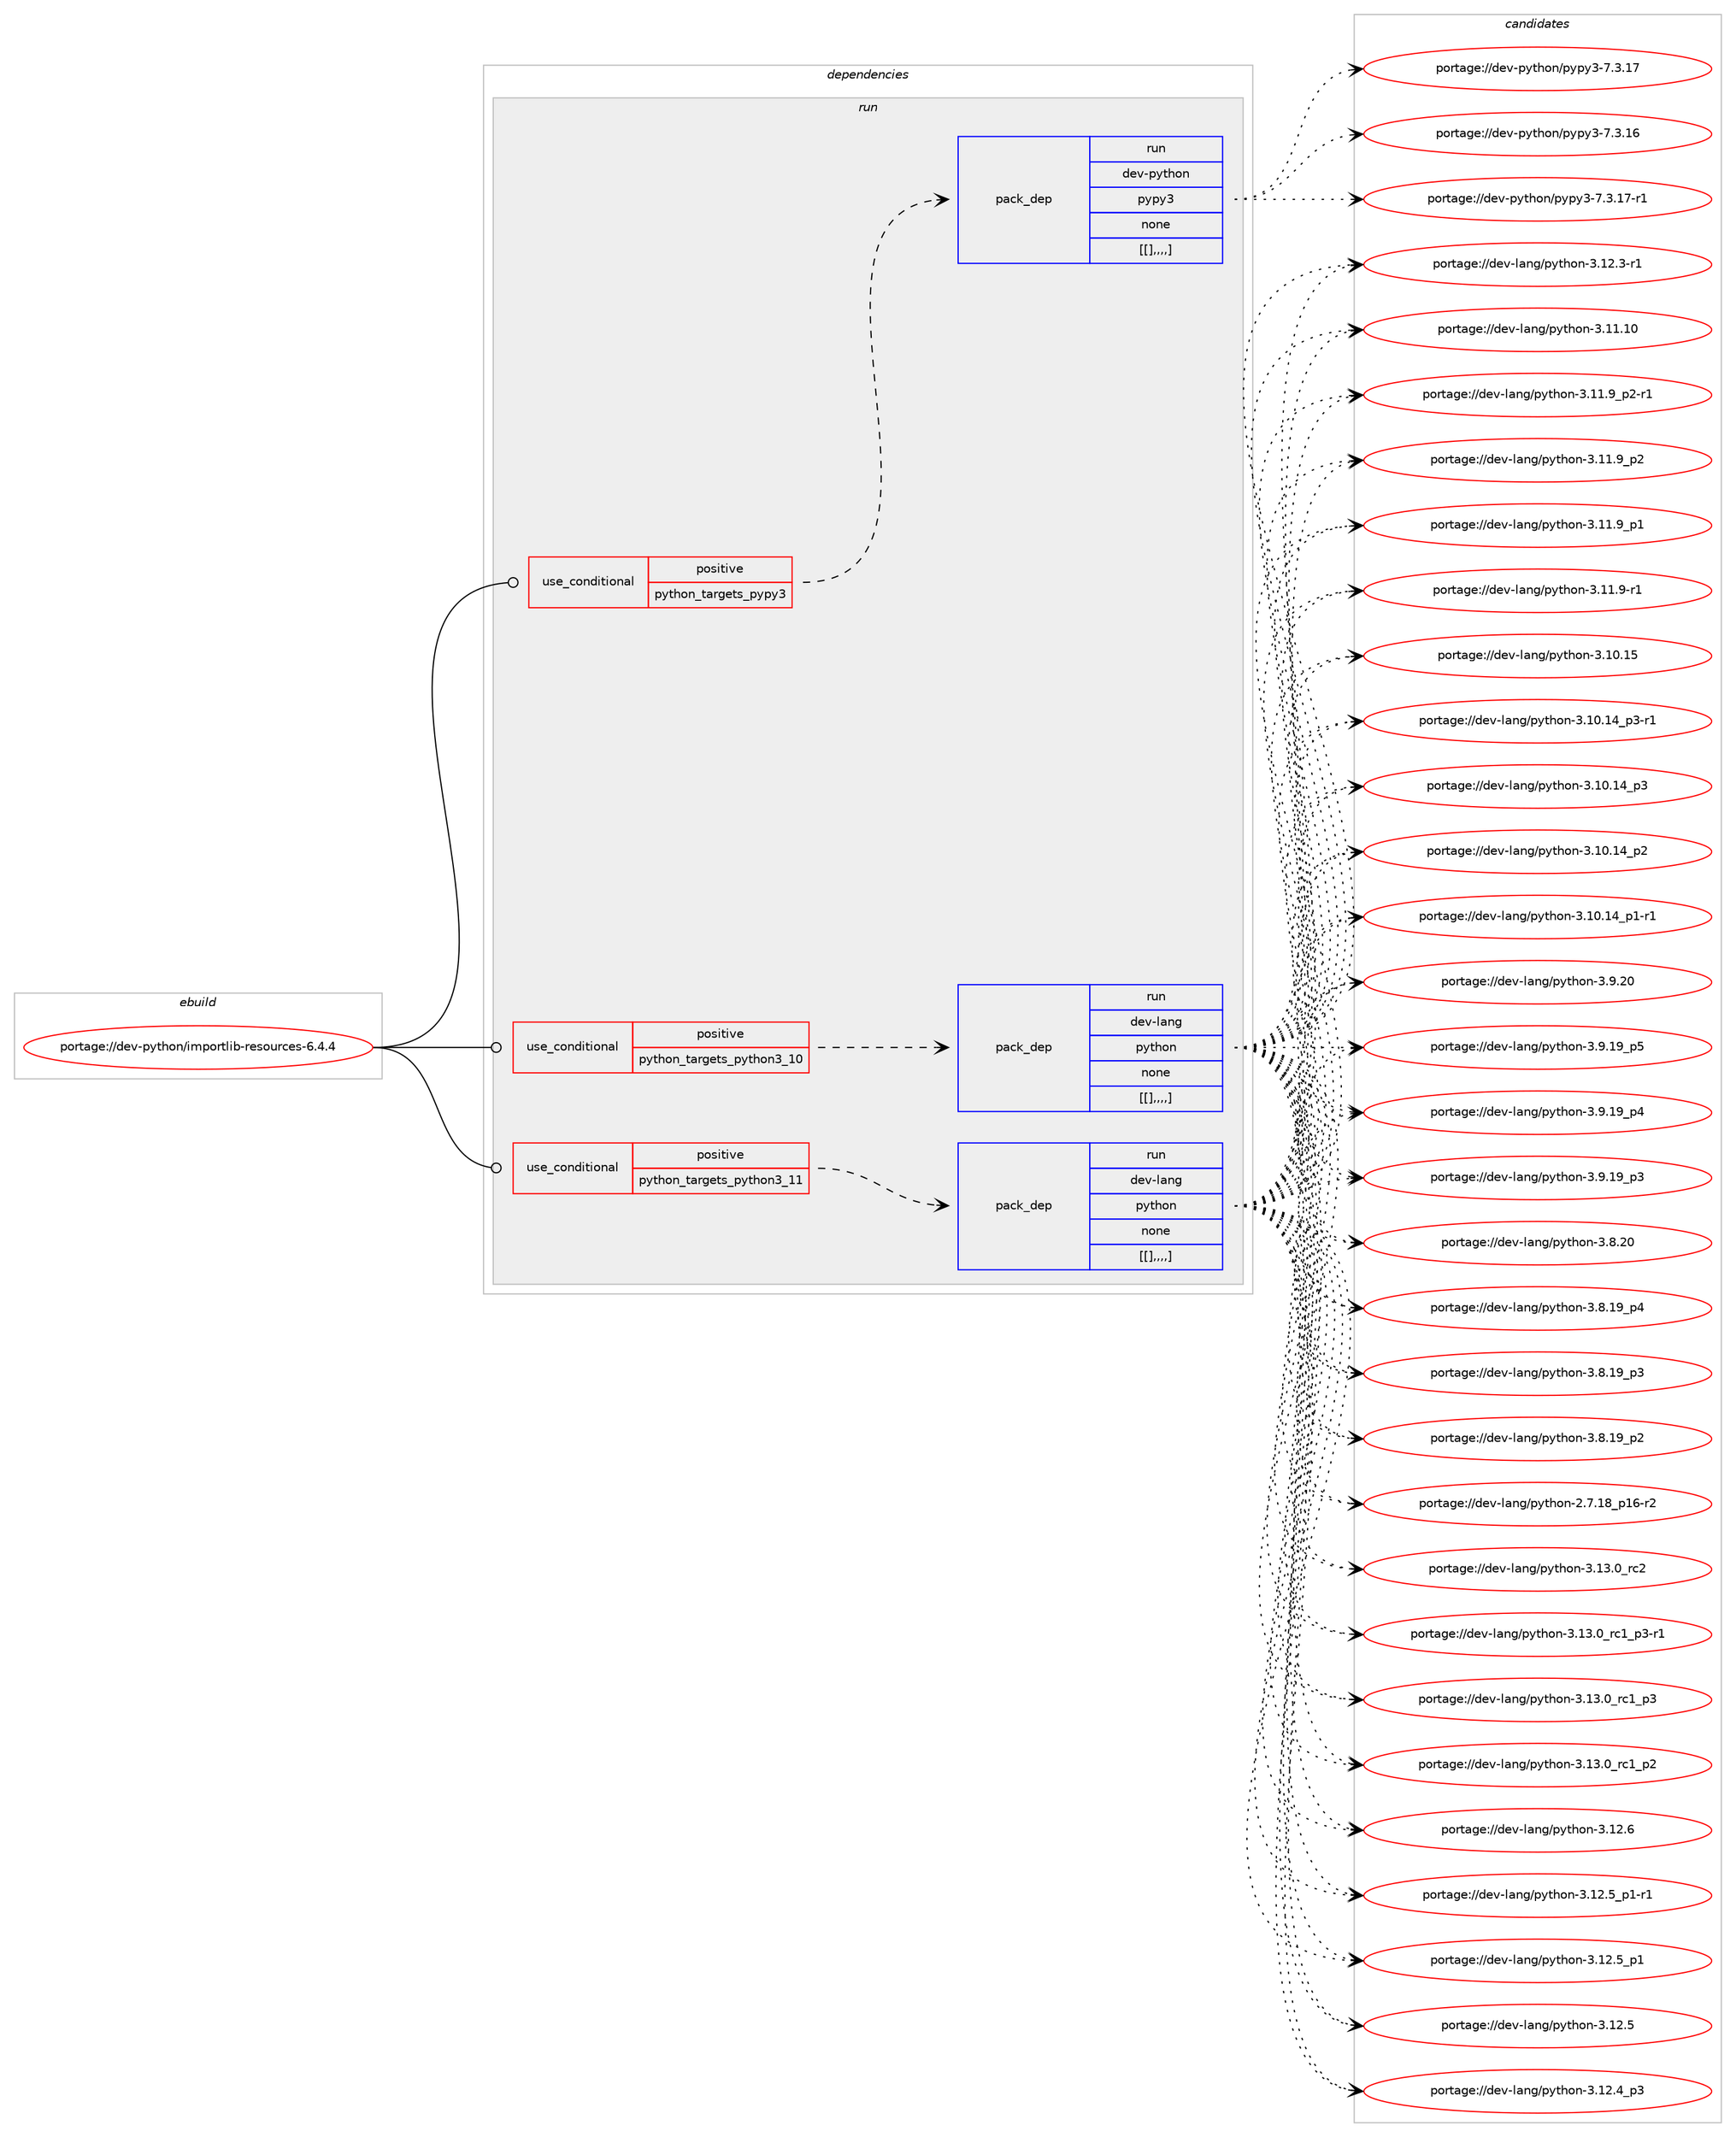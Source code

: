 digraph prolog {

# *************
# Graph options
# *************

newrank=true;
concentrate=true;
compound=true;
graph [rankdir=LR,fontname=Helvetica,fontsize=10,ranksep=1.5];#, ranksep=2.5, nodesep=0.2];
edge  [arrowhead=vee];
node  [fontname=Helvetica,fontsize=10];

# **********
# The ebuild
# **********

subgraph cluster_leftcol {
color=gray;
label=<<i>ebuild</i>>;
id [label="portage://dev-python/importlib-resources-6.4.4", color=red, width=4, href="../dev-python/importlib-resources-6.4.4.svg"];
}

# ****************
# The dependencies
# ****************

subgraph cluster_midcol {
color=gray;
label=<<i>dependencies</i>>;
subgraph cluster_compile {
fillcolor="#eeeeee";
style=filled;
label=<<i>compile</i>>;
}
subgraph cluster_compileandrun {
fillcolor="#eeeeee";
style=filled;
label=<<i>compile and run</i>>;
}
subgraph cluster_run {
fillcolor="#eeeeee";
style=filled;
label=<<i>run</i>>;
subgraph cond34175 {
dependency149211 [label=<<TABLE BORDER="0" CELLBORDER="1" CELLSPACING="0" CELLPADDING="4"><TR><TD ROWSPAN="3" CELLPADDING="10">use_conditional</TD></TR><TR><TD>positive</TD></TR><TR><TD>python_targets_pypy3</TD></TR></TABLE>>, shape=none, color=red];
subgraph pack113818 {
dependency149212 [label=<<TABLE BORDER="0" CELLBORDER="1" CELLSPACING="0" CELLPADDING="4" WIDTH="220"><TR><TD ROWSPAN="6" CELLPADDING="30">pack_dep</TD></TR><TR><TD WIDTH="110">run</TD></TR><TR><TD>dev-python</TD></TR><TR><TD>pypy3</TD></TR><TR><TD>none</TD></TR><TR><TD>[[],,,,]</TD></TR></TABLE>>, shape=none, color=blue];
}
dependency149211:e -> dependency149212:w [weight=20,style="dashed",arrowhead="vee"];
}
id:e -> dependency149211:w [weight=20,style="solid",arrowhead="odot"];
subgraph cond34176 {
dependency149213 [label=<<TABLE BORDER="0" CELLBORDER="1" CELLSPACING="0" CELLPADDING="4"><TR><TD ROWSPAN="3" CELLPADDING="10">use_conditional</TD></TR><TR><TD>positive</TD></TR><TR><TD>python_targets_python3_10</TD></TR></TABLE>>, shape=none, color=red];
subgraph pack113819 {
dependency149214 [label=<<TABLE BORDER="0" CELLBORDER="1" CELLSPACING="0" CELLPADDING="4" WIDTH="220"><TR><TD ROWSPAN="6" CELLPADDING="30">pack_dep</TD></TR><TR><TD WIDTH="110">run</TD></TR><TR><TD>dev-lang</TD></TR><TR><TD>python</TD></TR><TR><TD>none</TD></TR><TR><TD>[[],,,,]</TD></TR></TABLE>>, shape=none, color=blue];
}
dependency149213:e -> dependency149214:w [weight=20,style="dashed",arrowhead="vee"];
}
id:e -> dependency149213:w [weight=20,style="solid",arrowhead="odot"];
subgraph cond34177 {
dependency149215 [label=<<TABLE BORDER="0" CELLBORDER="1" CELLSPACING="0" CELLPADDING="4"><TR><TD ROWSPAN="3" CELLPADDING="10">use_conditional</TD></TR><TR><TD>positive</TD></TR><TR><TD>python_targets_python3_11</TD></TR></TABLE>>, shape=none, color=red];
subgraph pack113820 {
dependency149216 [label=<<TABLE BORDER="0" CELLBORDER="1" CELLSPACING="0" CELLPADDING="4" WIDTH="220"><TR><TD ROWSPAN="6" CELLPADDING="30">pack_dep</TD></TR><TR><TD WIDTH="110">run</TD></TR><TR><TD>dev-lang</TD></TR><TR><TD>python</TD></TR><TR><TD>none</TD></TR><TR><TD>[[],,,,]</TD></TR></TABLE>>, shape=none, color=blue];
}
dependency149215:e -> dependency149216:w [weight=20,style="dashed",arrowhead="vee"];
}
id:e -> dependency149215:w [weight=20,style="solid",arrowhead="odot"];
}
}

# **************
# The candidates
# **************

subgraph cluster_choices {
rank=same;
color=gray;
label=<<i>candidates</i>>;

subgraph choice113818 {
color=black;
nodesep=1;
choice100101118451121211161041111104711212111212151455546514649554511449 [label="portage://dev-python/pypy3-7.3.17-r1", color=red, width=4,href="../dev-python/pypy3-7.3.17-r1.svg"];
choice10010111845112121116104111110471121211121215145554651464955 [label="portage://dev-python/pypy3-7.3.17", color=red, width=4,href="../dev-python/pypy3-7.3.17.svg"];
choice10010111845112121116104111110471121211121215145554651464954 [label="portage://dev-python/pypy3-7.3.16", color=red, width=4,href="../dev-python/pypy3-7.3.16.svg"];
dependency149212:e -> choice100101118451121211161041111104711212111212151455546514649554511449:w [style=dotted,weight="100"];
dependency149212:e -> choice10010111845112121116104111110471121211121215145554651464955:w [style=dotted,weight="100"];
dependency149212:e -> choice10010111845112121116104111110471121211121215145554651464954:w [style=dotted,weight="100"];
}
subgraph choice113819 {
color=black;
nodesep=1;
choice10010111845108971101034711212111610411111045514649514648951149950 [label="portage://dev-lang/python-3.13.0_rc2", color=red, width=4,href="../dev-lang/python-3.13.0_rc2.svg"];
choice1001011184510897110103471121211161041111104551464951464895114994995112514511449 [label="portage://dev-lang/python-3.13.0_rc1_p3-r1", color=red, width=4,href="../dev-lang/python-3.13.0_rc1_p3-r1.svg"];
choice100101118451089711010347112121116104111110455146495146489511499499511251 [label="portage://dev-lang/python-3.13.0_rc1_p3", color=red, width=4,href="../dev-lang/python-3.13.0_rc1_p3.svg"];
choice100101118451089711010347112121116104111110455146495146489511499499511250 [label="portage://dev-lang/python-3.13.0_rc1_p2", color=red, width=4,href="../dev-lang/python-3.13.0_rc1_p2.svg"];
choice10010111845108971101034711212111610411111045514649504654 [label="portage://dev-lang/python-3.12.6", color=red, width=4,href="../dev-lang/python-3.12.6.svg"];
choice1001011184510897110103471121211161041111104551464950465395112494511449 [label="portage://dev-lang/python-3.12.5_p1-r1", color=red, width=4,href="../dev-lang/python-3.12.5_p1-r1.svg"];
choice100101118451089711010347112121116104111110455146495046539511249 [label="portage://dev-lang/python-3.12.5_p1", color=red, width=4,href="../dev-lang/python-3.12.5_p1.svg"];
choice10010111845108971101034711212111610411111045514649504653 [label="portage://dev-lang/python-3.12.5", color=red, width=4,href="../dev-lang/python-3.12.5.svg"];
choice100101118451089711010347112121116104111110455146495046529511251 [label="portage://dev-lang/python-3.12.4_p3", color=red, width=4,href="../dev-lang/python-3.12.4_p3.svg"];
choice100101118451089711010347112121116104111110455146495046514511449 [label="portage://dev-lang/python-3.12.3-r1", color=red, width=4,href="../dev-lang/python-3.12.3-r1.svg"];
choice1001011184510897110103471121211161041111104551464949464948 [label="portage://dev-lang/python-3.11.10", color=red, width=4,href="../dev-lang/python-3.11.10.svg"];
choice1001011184510897110103471121211161041111104551464949465795112504511449 [label="portage://dev-lang/python-3.11.9_p2-r1", color=red, width=4,href="../dev-lang/python-3.11.9_p2-r1.svg"];
choice100101118451089711010347112121116104111110455146494946579511250 [label="portage://dev-lang/python-3.11.9_p2", color=red, width=4,href="../dev-lang/python-3.11.9_p2.svg"];
choice100101118451089711010347112121116104111110455146494946579511249 [label="portage://dev-lang/python-3.11.9_p1", color=red, width=4,href="../dev-lang/python-3.11.9_p1.svg"];
choice100101118451089711010347112121116104111110455146494946574511449 [label="portage://dev-lang/python-3.11.9-r1", color=red, width=4,href="../dev-lang/python-3.11.9-r1.svg"];
choice1001011184510897110103471121211161041111104551464948464953 [label="portage://dev-lang/python-3.10.15", color=red, width=4,href="../dev-lang/python-3.10.15.svg"];
choice100101118451089711010347112121116104111110455146494846495295112514511449 [label="portage://dev-lang/python-3.10.14_p3-r1", color=red, width=4,href="../dev-lang/python-3.10.14_p3-r1.svg"];
choice10010111845108971101034711212111610411111045514649484649529511251 [label="portage://dev-lang/python-3.10.14_p3", color=red, width=4,href="../dev-lang/python-3.10.14_p3.svg"];
choice10010111845108971101034711212111610411111045514649484649529511250 [label="portage://dev-lang/python-3.10.14_p2", color=red, width=4,href="../dev-lang/python-3.10.14_p2.svg"];
choice100101118451089711010347112121116104111110455146494846495295112494511449 [label="portage://dev-lang/python-3.10.14_p1-r1", color=red, width=4,href="../dev-lang/python-3.10.14_p1-r1.svg"];
choice10010111845108971101034711212111610411111045514657465048 [label="portage://dev-lang/python-3.9.20", color=red, width=4,href="../dev-lang/python-3.9.20.svg"];
choice100101118451089711010347112121116104111110455146574649579511253 [label="portage://dev-lang/python-3.9.19_p5", color=red, width=4,href="../dev-lang/python-3.9.19_p5.svg"];
choice100101118451089711010347112121116104111110455146574649579511252 [label="portage://dev-lang/python-3.9.19_p4", color=red, width=4,href="../dev-lang/python-3.9.19_p4.svg"];
choice100101118451089711010347112121116104111110455146574649579511251 [label="portage://dev-lang/python-3.9.19_p3", color=red, width=4,href="../dev-lang/python-3.9.19_p3.svg"];
choice10010111845108971101034711212111610411111045514656465048 [label="portage://dev-lang/python-3.8.20", color=red, width=4,href="../dev-lang/python-3.8.20.svg"];
choice100101118451089711010347112121116104111110455146564649579511252 [label="portage://dev-lang/python-3.8.19_p4", color=red, width=4,href="../dev-lang/python-3.8.19_p4.svg"];
choice100101118451089711010347112121116104111110455146564649579511251 [label="portage://dev-lang/python-3.8.19_p3", color=red, width=4,href="../dev-lang/python-3.8.19_p3.svg"];
choice100101118451089711010347112121116104111110455146564649579511250 [label="portage://dev-lang/python-3.8.19_p2", color=red, width=4,href="../dev-lang/python-3.8.19_p2.svg"];
choice100101118451089711010347112121116104111110455046554649569511249544511450 [label="portage://dev-lang/python-2.7.18_p16-r2", color=red, width=4,href="../dev-lang/python-2.7.18_p16-r2.svg"];
dependency149214:e -> choice10010111845108971101034711212111610411111045514649514648951149950:w [style=dotted,weight="100"];
dependency149214:e -> choice1001011184510897110103471121211161041111104551464951464895114994995112514511449:w [style=dotted,weight="100"];
dependency149214:e -> choice100101118451089711010347112121116104111110455146495146489511499499511251:w [style=dotted,weight="100"];
dependency149214:e -> choice100101118451089711010347112121116104111110455146495146489511499499511250:w [style=dotted,weight="100"];
dependency149214:e -> choice10010111845108971101034711212111610411111045514649504654:w [style=dotted,weight="100"];
dependency149214:e -> choice1001011184510897110103471121211161041111104551464950465395112494511449:w [style=dotted,weight="100"];
dependency149214:e -> choice100101118451089711010347112121116104111110455146495046539511249:w [style=dotted,weight="100"];
dependency149214:e -> choice10010111845108971101034711212111610411111045514649504653:w [style=dotted,weight="100"];
dependency149214:e -> choice100101118451089711010347112121116104111110455146495046529511251:w [style=dotted,weight="100"];
dependency149214:e -> choice100101118451089711010347112121116104111110455146495046514511449:w [style=dotted,weight="100"];
dependency149214:e -> choice1001011184510897110103471121211161041111104551464949464948:w [style=dotted,weight="100"];
dependency149214:e -> choice1001011184510897110103471121211161041111104551464949465795112504511449:w [style=dotted,weight="100"];
dependency149214:e -> choice100101118451089711010347112121116104111110455146494946579511250:w [style=dotted,weight="100"];
dependency149214:e -> choice100101118451089711010347112121116104111110455146494946579511249:w [style=dotted,weight="100"];
dependency149214:e -> choice100101118451089711010347112121116104111110455146494946574511449:w [style=dotted,weight="100"];
dependency149214:e -> choice1001011184510897110103471121211161041111104551464948464953:w [style=dotted,weight="100"];
dependency149214:e -> choice100101118451089711010347112121116104111110455146494846495295112514511449:w [style=dotted,weight="100"];
dependency149214:e -> choice10010111845108971101034711212111610411111045514649484649529511251:w [style=dotted,weight="100"];
dependency149214:e -> choice10010111845108971101034711212111610411111045514649484649529511250:w [style=dotted,weight="100"];
dependency149214:e -> choice100101118451089711010347112121116104111110455146494846495295112494511449:w [style=dotted,weight="100"];
dependency149214:e -> choice10010111845108971101034711212111610411111045514657465048:w [style=dotted,weight="100"];
dependency149214:e -> choice100101118451089711010347112121116104111110455146574649579511253:w [style=dotted,weight="100"];
dependency149214:e -> choice100101118451089711010347112121116104111110455146574649579511252:w [style=dotted,weight="100"];
dependency149214:e -> choice100101118451089711010347112121116104111110455146574649579511251:w [style=dotted,weight="100"];
dependency149214:e -> choice10010111845108971101034711212111610411111045514656465048:w [style=dotted,weight="100"];
dependency149214:e -> choice100101118451089711010347112121116104111110455146564649579511252:w [style=dotted,weight="100"];
dependency149214:e -> choice100101118451089711010347112121116104111110455146564649579511251:w [style=dotted,weight="100"];
dependency149214:e -> choice100101118451089711010347112121116104111110455146564649579511250:w [style=dotted,weight="100"];
dependency149214:e -> choice100101118451089711010347112121116104111110455046554649569511249544511450:w [style=dotted,weight="100"];
}
subgraph choice113820 {
color=black;
nodesep=1;
choice10010111845108971101034711212111610411111045514649514648951149950 [label="portage://dev-lang/python-3.13.0_rc2", color=red, width=4,href="../dev-lang/python-3.13.0_rc2.svg"];
choice1001011184510897110103471121211161041111104551464951464895114994995112514511449 [label="portage://dev-lang/python-3.13.0_rc1_p3-r1", color=red, width=4,href="../dev-lang/python-3.13.0_rc1_p3-r1.svg"];
choice100101118451089711010347112121116104111110455146495146489511499499511251 [label="portage://dev-lang/python-3.13.0_rc1_p3", color=red, width=4,href="../dev-lang/python-3.13.0_rc1_p3.svg"];
choice100101118451089711010347112121116104111110455146495146489511499499511250 [label="portage://dev-lang/python-3.13.0_rc1_p2", color=red, width=4,href="../dev-lang/python-3.13.0_rc1_p2.svg"];
choice10010111845108971101034711212111610411111045514649504654 [label="portage://dev-lang/python-3.12.6", color=red, width=4,href="../dev-lang/python-3.12.6.svg"];
choice1001011184510897110103471121211161041111104551464950465395112494511449 [label="portage://dev-lang/python-3.12.5_p1-r1", color=red, width=4,href="../dev-lang/python-3.12.5_p1-r1.svg"];
choice100101118451089711010347112121116104111110455146495046539511249 [label="portage://dev-lang/python-3.12.5_p1", color=red, width=4,href="../dev-lang/python-3.12.5_p1.svg"];
choice10010111845108971101034711212111610411111045514649504653 [label="portage://dev-lang/python-3.12.5", color=red, width=4,href="../dev-lang/python-3.12.5.svg"];
choice100101118451089711010347112121116104111110455146495046529511251 [label="portage://dev-lang/python-3.12.4_p3", color=red, width=4,href="../dev-lang/python-3.12.4_p3.svg"];
choice100101118451089711010347112121116104111110455146495046514511449 [label="portage://dev-lang/python-3.12.3-r1", color=red, width=4,href="../dev-lang/python-3.12.3-r1.svg"];
choice1001011184510897110103471121211161041111104551464949464948 [label="portage://dev-lang/python-3.11.10", color=red, width=4,href="../dev-lang/python-3.11.10.svg"];
choice1001011184510897110103471121211161041111104551464949465795112504511449 [label="portage://dev-lang/python-3.11.9_p2-r1", color=red, width=4,href="../dev-lang/python-3.11.9_p2-r1.svg"];
choice100101118451089711010347112121116104111110455146494946579511250 [label="portage://dev-lang/python-3.11.9_p2", color=red, width=4,href="../dev-lang/python-3.11.9_p2.svg"];
choice100101118451089711010347112121116104111110455146494946579511249 [label="portage://dev-lang/python-3.11.9_p1", color=red, width=4,href="../dev-lang/python-3.11.9_p1.svg"];
choice100101118451089711010347112121116104111110455146494946574511449 [label="portage://dev-lang/python-3.11.9-r1", color=red, width=4,href="../dev-lang/python-3.11.9-r1.svg"];
choice1001011184510897110103471121211161041111104551464948464953 [label="portage://dev-lang/python-3.10.15", color=red, width=4,href="../dev-lang/python-3.10.15.svg"];
choice100101118451089711010347112121116104111110455146494846495295112514511449 [label="portage://dev-lang/python-3.10.14_p3-r1", color=red, width=4,href="../dev-lang/python-3.10.14_p3-r1.svg"];
choice10010111845108971101034711212111610411111045514649484649529511251 [label="portage://dev-lang/python-3.10.14_p3", color=red, width=4,href="../dev-lang/python-3.10.14_p3.svg"];
choice10010111845108971101034711212111610411111045514649484649529511250 [label="portage://dev-lang/python-3.10.14_p2", color=red, width=4,href="../dev-lang/python-3.10.14_p2.svg"];
choice100101118451089711010347112121116104111110455146494846495295112494511449 [label="portage://dev-lang/python-3.10.14_p1-r1", color=red, width=4,href="../dev-lang/python-3.10.14_p1-r1.svg"];
choice10010111845108971101034711212111610411111045514657465048 [label="portage://dev-lang/python-3.9.20", color=red, width=4,href="../dev-lang/python-3.9.20.svg"];
choice100101118451089711010347112121116104111110455146574649579511253 [label="portage://dev-lang/python-3.9.19_p5", color=red, width=4,href="../dev-lang/python-3.9.19_p5.svg"];
choice100101118451089711010347112121116104111110455146574649579511252 [label="portage://dev-lang/python-3.9.19_p4", color=red, width=4,href="../dev-lang/python-3.9.19_p4.svg"];
choice100101118451089711010347112121116104111110455146574649579511251 [label="portage://dev-lang/python-3.9.19_p3", color=red, width=4,href="../dev-lang/python-3.9.19_p3.svg"];
choice10010111845108971101034711212111610411111045514656465048 [label="portage://dev-lang/python-3.8.20", color=red, width=4,href="../dev-lang/python-3.8.20.svg"];
choice100101118451089711010347112121116104111110455146564649579511252 [label="portage://dev-lang/python-3.8.19_p4", color=red, width=4,href="../dev-lang/python-3.8.19_p4.svg"];
choice100101118451089711010347112121116104111110455146564649579511251 [label="portage://dev-lang/python-3.8.19_p3", color=red, width=4,href="../dev-lang/python-3.8.19_p3.svg"];
choice100101118451089711010347112121116104111110455146564649579511250 [label="portage://dev-lang/python-3.8.19_p2", color=red, width=4,href="../dev-lang/python-3.8.19_p2.svg"];
choice100101118451089711010347112121116104111110455046554649569511249544511450 [label="portage://dev-lang/python-2.7.18_p16-r2", color=red, width=4,href="../dev-lang/python-2.7.18_p16-r2.svg"];
dependency149216:e -> choice10010111845108971101034711212111610411111045514649514648951149950:w [style=dotted,weight="100"];
dependency149216:e -> choice1001011184510897110103471121211161041111104551464951464895114994995112514511449:w [style=dotted,weight="100"];
dependency149216:e -> choice100101118451089711010347112121116104111110455146495146489511499499511251:w [style=dotted,weight="100"];
dependency149216:e -> choice100101118451089711010347112121116104111110455146495146489511499499511250:w [style=dotted,weight="100"];
dependency149216:e -> choice10010111845108971101034711212111610411111045514649504654:w [style=dotted,weight="100"];
dependency149216:e -> choice1001011184510897110103471121211161041111104551464950465395112494511449:w [style=dotted,weight="100"];
dependency149216:e -> choice100101118451089711010347112121116104111110455146495046539511249:w [style=dotted,weight="100"];
dependency149216:e -> choice10010111845108971101034711212111610411111045514649504653:w [style=dotted,weight="100"];
dependency149216:e -> choice100101118451089711010347112121116104111110455146495046529511251:w [style=dotted,weight="100"];
dependency149216:e -> choice100101118451089711010347112121116104111110455146495046514511449:w [style=dotted,weight="100"];
dependency149216:e -> choice1001011184510897110103471121211161041111104551464949464948:w [style=dotted,weight="100"];
dependency149216:e -> choice1001011184510897110103471121211161041111104551464949465795112504511449:w [style=dotted,weight="100"];
dependency149216:e -> choice100101118451089711010347112121116104111110455146494946579511250:w [style=dotted,weight="100"];
dependency149216:e -> choice100101118451089711010347112121116104111110455146494946579511249:w [style=dotted,weight="100"];
dependency149216:e -> choice100101118451089711010347112121116104111110455146494946574511449:w [style=dotted,weight="100"];
dependency149216:e -> choice1001011184510897110103471121211161041111104551464948464953:w [style=dotted,weight="100"];
dependency149216:e -> choice100101118451089711010347112121116104111110455146494846495295112514511449:w [style=dotted,weight="100"];
dependency149216:e -> choice10010111845108971101034711212111610411111045514649484649529511251:w [style=dotted,weight="100"];
dependency149216:e -> choice10010111845108971101034711212111610411111045514649484649529511250:w [style=dotted,weight="100"];
dependency149216:e -> choice100101118451089711010347112121116104111110455146494846495295112494511449:w [style=dotted,weight="100"];
dependency149216:e -> choice10010111845108971101034711212111610411111045514657465048:w [style=dotted,weight="100"];
dependency149216:e -> choice100101118451089711010347112121116104111110455146574649579511253:w [style=dotted,weight="100"];
dependency149216:e -> choice100101118451089711010347112121116104111110455146574649579511252:w [style=dotted,weight="100"];
dependency149216:e -> choice100101118451089711010347112121116104111110455146574649579511251:w [style=dotted,weight="100"];
dependency149216:e -> choice10010111845108971101034711212111610411111045514656465048:w [style=dotted,weight="100"];
dependency149216:e -> choice100101118451089711010347112121116104111110455146564649579511252:w [style=dotted,weight="100"];
dependency149216:e -> choice100101118451089711010347112121116104111110455146564649579511251:w [style=dotted,weight="100"];
dependency149216:e -> choice100101118451089711010347112121116104111110455146564649579511250:w [style=dotted,weight="100"];
dependency149216:e -> choice100101118451089711010347112121116104111110455046554649569511249544511450:w [style=dotted,weight="100"];
}
}

}
